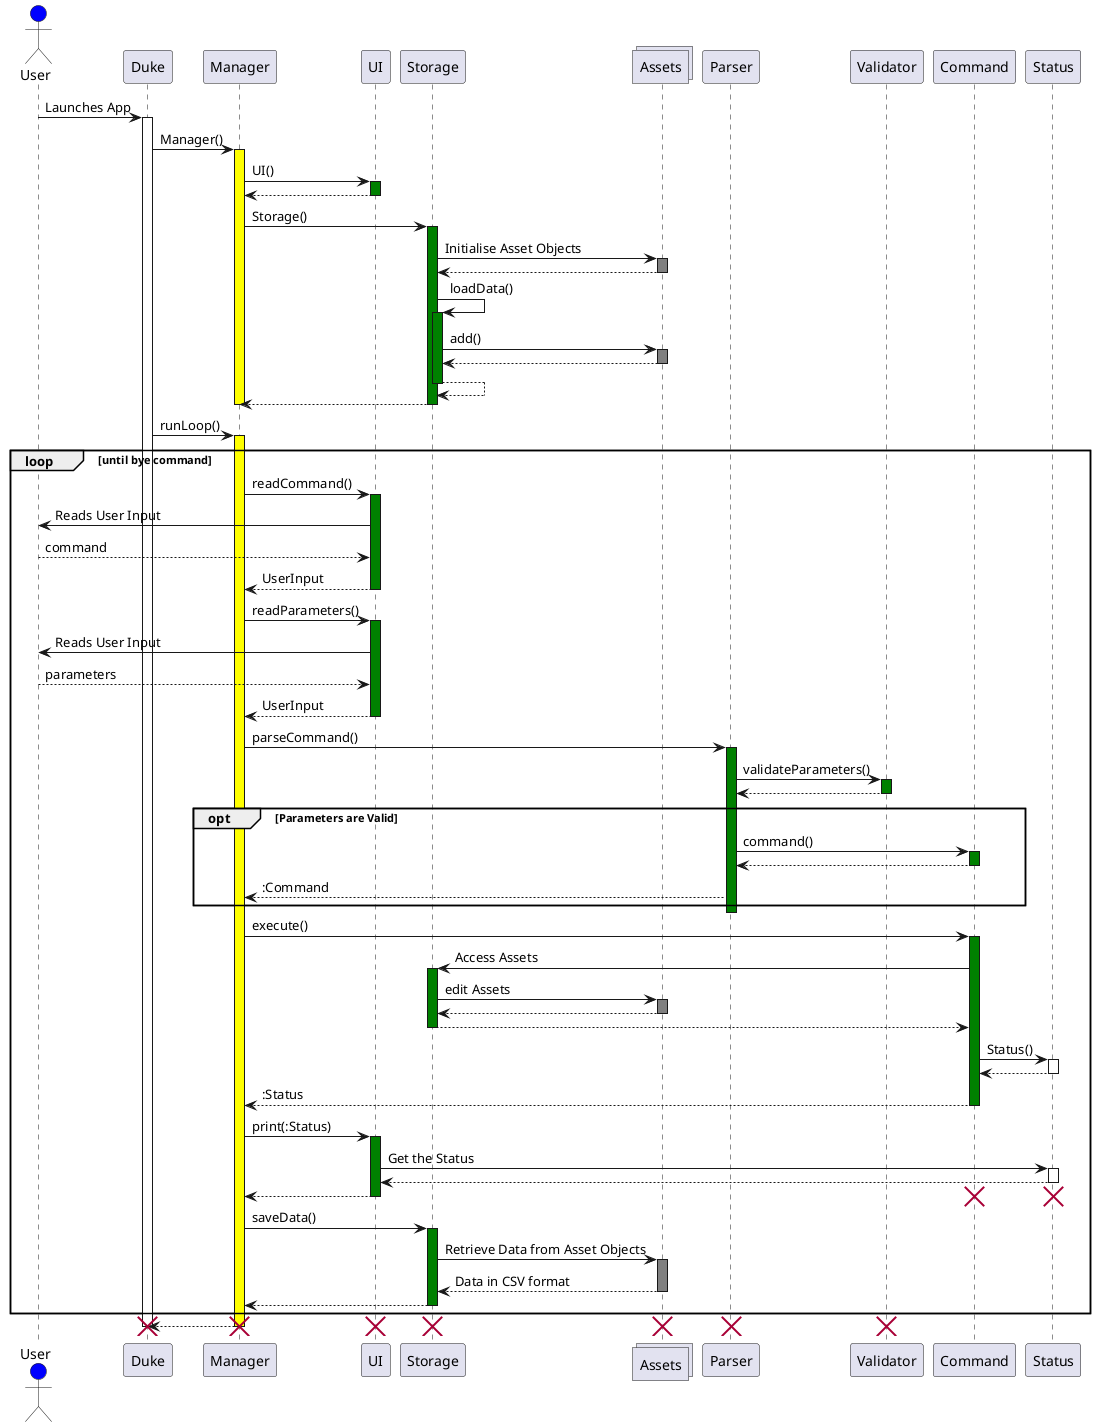 @startuml
actor User as User #blue


User -> Duke : Launches App
activate Duke #white

Duke -> Manager : Manager()
activate Manager #yellow

Manager -> UI: UI()
activate UI #green
UI --> Manager
deactivate UI

Manager -> Storage : Storage()
activate Storage #green
collections Assets as Assets
Storage -> Assets: Initialise Asset Objects
activate Assets #grey
Assets --> Storage
deactivate Assets


Storage -> Storage : loadData()
activate Storage #green
Storage -> Assets: add()
activate Assets #grey
Assets --> Storage
deactivate Assets
Storage --> Storage:
deactivate Storage
Storage --> Manager:
deactivate Storage

deactivate Manager

Duke -> Manager: runLoop()
activate Manager #yellow
loop until bye command
    Manager -> UI: readCommand()
    activate UI #green
    UI -> User: Reads User Input
    User --> UI: command
    UI --> Manager: UserInput
    deactivate UI
    Manager -> UI: readParameters()
    activate UI #green
    UI -> User: Reads User Input
    User --> UI: parameters
    UI --> Manager: UserInput
    deactivate UI
    Manager -> Parser: parseCommand()
    activate Parser #green
    Parser -> Validator: validateParameters()
    activate Validator #green
    Validator --> Parser
    deactivate Validator
    opt Parameters are Valid
        Parser -> Command: command()
        activate Command #green
        Command --> Parser
        deactivate Command
        Parser --> Manager: :Command
    end
    deactivate Parser
    Manager -> Command: execute()
    activate Command #green
    Command -> Storage: Access Assets
    activate Storage #green
    Storage -> Assets : edit Assets
    activate Assets #grey
    Assets --> Storage
    deactivate Assets
    Storage --> Command
    deactivate Storage
    Command -> Status: Status()
    activate Status
    Status --> Command
    deactivate Status
    Command --> Manager: :Status
    deactivate Command
    Manager -> UI: print(:Status)
    activate UI #green
    UI -> Status : Get the Status
    activate Status
    Status --> UI
    deactivate Status
    UI --> Manager
    deactivate UI
    destroy Status
    destroy Command
    Manager -> Storage: saveData()
    activate Storage #green
    Storage -> Assets: Retrieve Data from Asset Objects
    activate Assets #grey
    Assets --> Storage: Data in CSV format
    deactivate Assets
    Storage --> Manager
    deactivate Storage
end
Manager --> Duke
deactivate Manager
destroy Assets
destroy Storage
destroy UI
destroy Parser
destroy Validator
destroy Manager
deactivate Duke
destroy Duke

@enduml